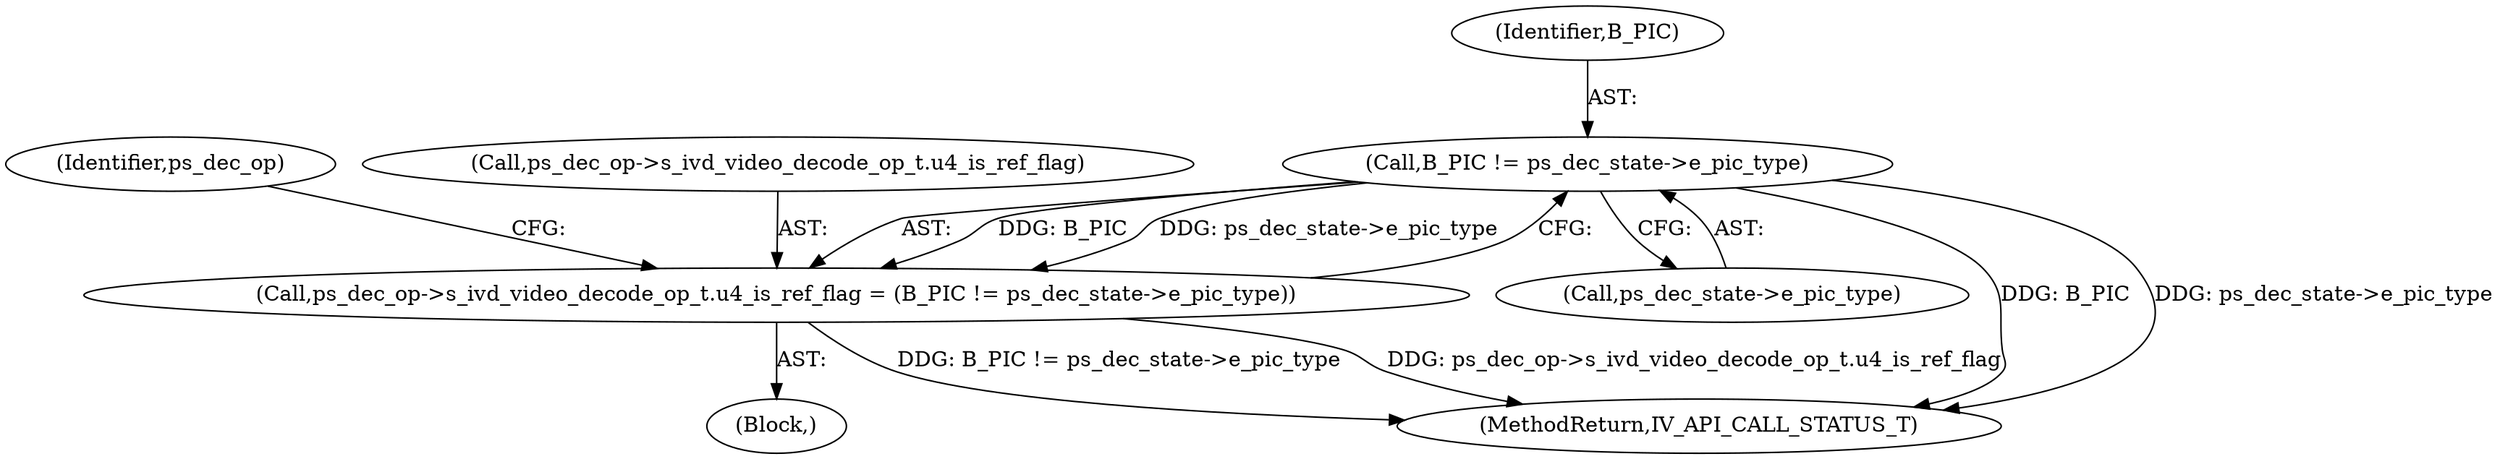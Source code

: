 digraph "0_Android_a86eb798d077b9b25c8f8c77e3c02c2f287c1ce7@pointer" {
"1000817" [label="(Call,B_PIC != ps_dec_state->e_pic_type)"];
"1000811" [label="(Call,ps_dec_op->s_ivd_video_decode_op_t.u4_is_ref_flag = (B_PIC != ps_dec_state->e_pic_type))"];
"1000517" [label="(Block,)"];
"1000817" [label="(Call,B_PIC != ps_dec_state->e_pic_type)"];
"1000825" [label="(Identifier,ps_dec_op)"];
"1000819" [label="(Call,ps_dec_state->e_pic_type)"];
"1000818" [label="(Identifier,B_PIC)"];
"1001689" [label="(MethodReturn,IV_API_CALL_STATUS_T)"];
"1000811" [label="(Call,ps_dec_op->s_ivd_video_decode_op_t.u4_is_ref_flag = (B_PIC != ps_dec_state->e_pic_type))"];
"1000812" [label="(Call,ps_dec_op->s_ivd_video_decode_op_t.u4_is_ref_flag)"];
"1000817" -> "1000811"  [label="AST: "];
"1000817" -> "1000819"  [label="CFG: "];
"1000818" -> "1000817"  [label="AST: "];
"1000819" -> "1000817"  [label="AST: "];
"1000811" -> "1000817"  [label="CFG: "];
"1000817" -> "1001689"  [label="DDG: B_PIC"];
"1000817" -> "1001689"  [label="DDG: ps_dec_state->e_pic_type"];
"1000817" -> "1000811"  [label="DDG: B_PIC"];
"1000817" -> "1000811"  [label="DDG: ps_dec_state->e_pic_type"];
"1000811" -> "1000517"  [label="AST: "];
"1000812" -> "1000811"  [label="AST: "];
"1000825" -> "1000811"  [label="CFG: "];
"1000811" -> "1001689"  [label="DDG: B_PIC != ps_dec_state->e_pic_type"];
"1000811" -> "1001689"  [label="DDG: ps_dec_op->s_ivd_video_decode_op_t.u4_is_ref_flag"];
}

